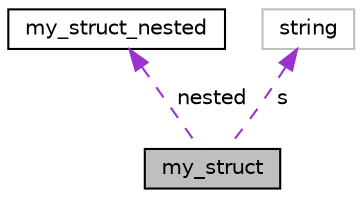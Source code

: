 digraph "my_struct"
{
  edge [fontname="Helvetica",fontsize="10",labelfontname="Helvetica",labelfontsize="10"];
  node [fontname="Helvetica",fontsize="10",shape=record];
  Node1 [label="my_struct",height=0.2,width=0.4,color="black", fillcolor="grey75", style="filled", fontcolor="black"];
  Node2 -> Node1 [dir="back",color="darkorchid3",fontsize="10",style="dashed",label=" nested" ];
  Node2 [label="my_struct_nested",height=0.2,width=0.4,color="black", fillcolor="white", style="filled",URL="$structmy__struct__nested.html"];
  Node3 -> Node1 [dir="back",color="darkorchid3",fontsize="10",style="dashed",label=" s" ];
  Node3 [label="string",height=0.2,width=0.4,color="grey75", fillcolor="white", style="filled"];
}
